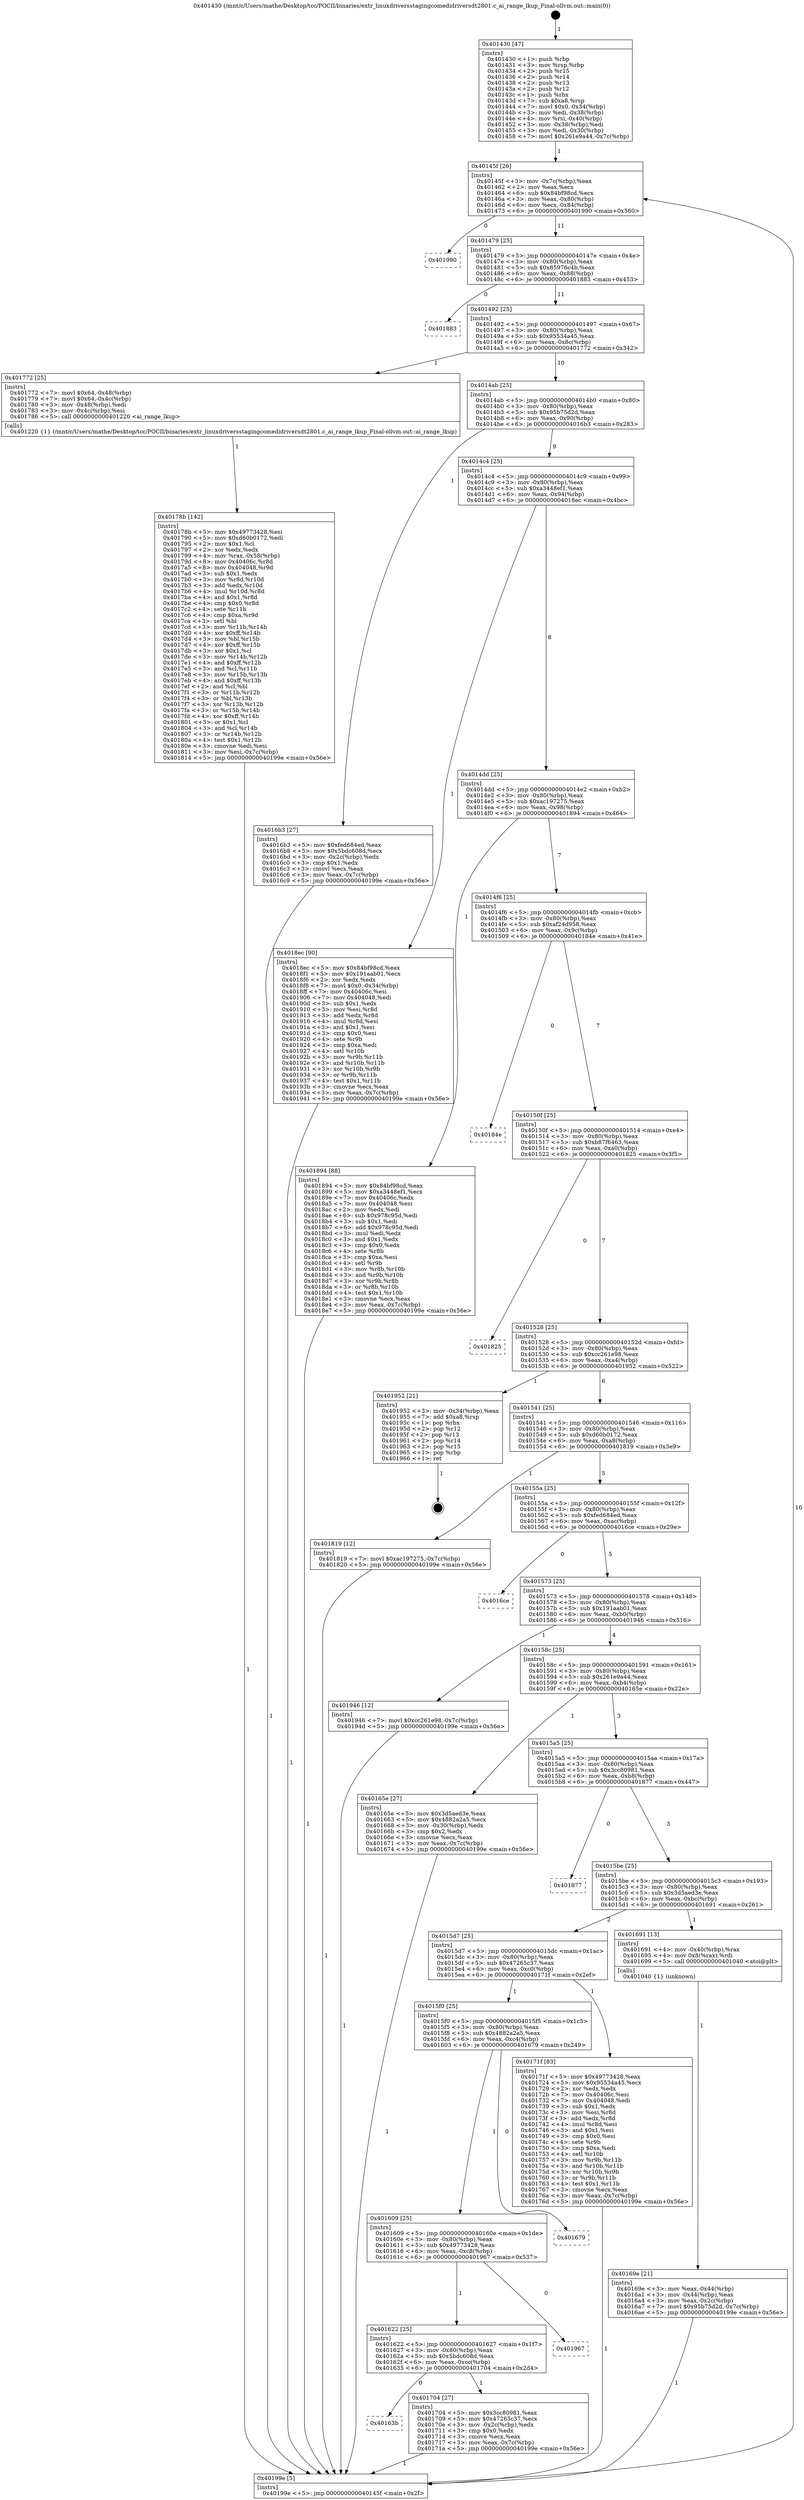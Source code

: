 digraph "0x401430" {
  label = "0x401430 (/mnt/c/Users/mathe/Desktop/tcc/POCII/binaries/extr_linuxdriversstagingcomedidriversdt2801.c_ai_range_lkup_Final-ollvm.out::main(0))"
  labelloc = "t"
  node[shape=record]

  Entry [label="",width=0.3,height=0.3,shape=circle,fillcolor=black,style=filled]
  "0x40145f" [label="{
     0x40145f [26]\l
     | [instrs]\l
     &nbsp;&nbsp;0x40145f \<+3\>: mov -0x7c(%rbp),%eax\l
     &nbsp;&nbsp;0x401462 \<+2\>: mov %eax,%ecx\l
     &nbsp;&nbsp;0x401464 \<+6\>: sub $0x84bf98cd,%ecx\l
     &nbsp;&nbsp;0x40146a \<+3\>: mov %eax,-0x80(%rbp)\l
     &nbsp;&nbsp;0x40146d \<+6\>: mov %ecx,-0x84(%rbp)\l
     &nbsp;&nbsp;0x401473 \<+6\>: je 0000000000401990 \<main+0x560\>\l
  }"]
  "0x401990" [label="{
     0x401990\l
  }", style=dashed]
  "0x401479" [label="{
     0x401479 [25]\l
     | [instrs]\l
     &nbsp;&nbsp;0x401479 \<+5\>: jmp 000000000040147e \<main+0x4e\>\l
     &nbsp;&nbsp;0x40147e \<+3\>: mov -0x80(%rbp),%eax\l
     &nbsp;&nbsp;0x401481 \<+5\>: sub $0x85976c4b,%eax\l
     &nbsp;&nbsp;0x401486 \<+6\>: mov %eax,-0x88(%rbp)\l
     &nbsp;&nbsp;0x40148c \<+6\>: je 0000000000401883 \<main+0x453\>\l
  }"]
  Exit [label="",width=0.3,height=0.3,shape=circle,fillcolor=black,style=filled,peripheries=2]
  "0x401883" [label="{
     0x401883\l
  }", style=dashed]
  "0x401492" [label="{
     0x401492 [25]\l
     | [instrs]\l
     &nbsp;&nbsp;0x401492 \<+5\>: jmp 0000000000401497 \<main+0x67\>\l
     &nbsp;&nbsp;0x401497 \<+3\>: mov -0x80(%rbp),%eax\l
     &nbsp;&nbsp;0x40149a \<+5\>: sub $0x95534a45,%eax\l
     &nbsp;&nbsp;0x40149f \<+6\>: mov %eax,-0x8c(%rbp)\l
     &nbsp;&nbsp;0x4014a5 \<+6\>: je 0000000000401772 \<main+0x342\>\l
  }"]
  "0x40178b" [label="{
     0x40178b [142]\l
     | [instrs]\l
     &nbsp;&nbsp;0x40178b \<+5\>: mov $0x49773428,%esi\l
     &nbsp;&nbsp;0x401790 \<+5\>: mov $0xd60b0172,%edi\l
     &nbsp;&nbsp;0x401795 \<+2\>: mov $0x1,%cl\l
     &nbsp;&nbsp;0x401797 \<+2\>: xor %edx,%edx\l
     &nbsp;&nbsp;0x401799 \<+4\>: mov %rax,-0x58(%rbp)\l
     &nbsp;&nbsp;0x40179d \<+8\>: mov 0x40406c,%r8d\l
     &nbsp;&nbsp;0x4017a5 \<+8\>: mov 0x404048,%r9d\l
     &nbsp;&nbsp;0x4017ad \<+3\>: sub $0x1,%edx\l
     &nbsp;&nbsp;0x4017b0 \<+3\>: mov %r8d,%r10d\l
     &nbsp;&nbsp;0x4017b3 \<+3\>: add %edx,%r10d\l
     &nbsp;&nbsp;0x4017b6 \<+4\>: imul %r10d,%r8d\l
     &nbsp;&nbsp;0x4017ba \<+4\>: and $0x1,%r8d\l
     &nbsp;&nbsp;0x4017be \<+4\>: cmp $0x0,%r8d\l
     &nbsp;&nbsp;0x4017c2 \<+4\>: sete %r11b\l
     &nbsp;&nbsp;0x4017c6 \<+4\>: cmp $0xa,%r9d\l
     &nbsp;&nbsp;0x4017ca \<+3\>: setl %bl\l
     &nbsp;&nbsp;0x4017cd \<+3\>: mov %r11b,%r14b\l
     &nbsp;&nbsp;0x4017d0 \<+4\>: xor $0xff,%r14b\l
     &nbsp;&nbsp;0x4017d4 \<+3\>: mov %bl,%r15b\l
     &nbsp;&nbsp;0x4017d7 \<+4\>: xor $0xff,%r15b\l
     &nbsp;&nbsp;0x4017db \<+3\>: xor $0x1,%cl\l
     &nbsp;&nbsp;0x4017de \<+3\>: mov %r14b,%r12b\l
     &nbsp;&nbsp;0x4017e1 \<+4\>: and $0xff,%r12b\l
     &nbsp;&nbsp;0x4017e5 \<+3\>: and %cl,%r11b\l
     &nbsp;&nbsp;0x4017e8 \<+3\>: mov %r15b,%r13b\l
     &nbsp;&nbsp;0x4017eb \<+4\>: and $0xff,%r13b\l
     &nbsp;&nbsp;0x4017ef \<+2\>: and %cl,%bl\l
     &nbsp;&nbsp;0x4017f1 \<+3\>: or %r11b,%r12b\l
     &nbsp;&nbsp;0x4017f4 \<+3\>: or %bl,%r13b\l
     &nbsp;&nbsp;0x4017f7 \<+3\>: xor %r13b,%r12b\l
     &nbsp;&nbsp;0x4017fa \<+3\>: or %r15b,%r14b\l
     &nbsp;&nbsp;0x4017fd \<+4\>: xor $0xff,%r14b\l
     &nbsp;&nbsp;0x401801 \<+3\>: or $0x1,%cl\l
     &nbsp;&nbsp;0x401804 \<+3\>: and %cl,%r14b\l
     &nbsp;&nbsp;0x401807 \<+3\>: or %r14b,%r12b\l
     &nbsp;&nbsp;0x40180a \<+4\>: test $0x1,%r12b\l
     &nbsp;&nbsp;0x40180e \<+3\>: cmovne %edi,%esi\l
     &nbsp;&nbsp;0x401811 \<+3\>: mov %esi,-0x7c(%rbp)\l
     &nbsp;&nbsp;0x401814 \<+5\>: jmp 000000000040199e \<main+0x56e\>\l
  }"]
  "0x401772" [label="{
     0x401772 [25]\l
     | [instrs]\l
     &nbsp;&nbsp;0x401772 \<+7\>: movl $0x64,-0x48(%rbp)\l
     &nbsp;&nbsp;0x401779 \<+7\>: movl $0x64,-0x4c(%rbp)\l
     &nbsp;&nbsp;0x401780 \<+3\>: mov -0x48(%rbp),%edi\l
     &nbsp;&nbsp;0x401783 \<+3\>: mov -0x4c(%rbp),%esi\l
     &nbsp;&nbsp;0x401786 \<+5\>: call 0000000000401220 \<ai_range_lkup\>\l
     | [calls]\l
     &nbsp;&nbsp;0x401220 \{1\} (/mnt/c/Users/mathe/Desktop/tcc/POCII/binaries/extr_linuxdriversstagingcomedidriversdt2801.c_ai_range_lkup_Final-ollvm.out::ai_range_lkup)\l
  }"]
  "0x4014ab" [label="{
     0x4014ab [25]\l
     | [instrs]\l
     &nbsp;&nbsp;0x4014ab \<+5\>: jmp 00000000004014b0 \<main+0x80\>\l
     &nbsp;&nbsp;0x4014b0 \<+3\>: mov -0x80(%rbp),%eax\l
     &nbsp;&nbsp;0x4014b3 \<+5\>: sub $0x95b75d2d,%eax\l
     &nbsp;&nbsp;0x4014b8 \<+6\>: mov %eax,-0x90(%rbp)\l
     &nbsp;&nbsp;0x4014be \<+6\>: je 00000000004016b3 \<main+0x283\>\l
  }"]
  "0x40163b" [label="{
     0x40163b\l
  }", style=dashed]
  "0x4016b3" [label="{
     0x4016b3 [27]\l
     | [instrs]\l
     &nbsp;&nbsp;0x4016b3 \<+5\>: mov $0xfed684ed,%eax\l
     &nbsp;&nbsp;0x4016b8 \<+5\>: mov $0x5bdc608d,%ecx\l
     &nbsp;&nbsp;0x4016bd \<+3\>: mov -0x2c(%rbp),%edx\l
     &nbsp;&nbsp;0x4016c0 \<+3\>: cmp $0x1,%edx\l
     &nbsp;&nbsp;0x4016c3 \<+3\>: cmovl %ecx,%eax\l
     &nbsp;&nbsp;0x4016c6 \<+3\>: mov %eax,-0x7c(%rbp)\l
     &nbsp;&nbsp;0x4016c9 \<+5\>: jmp 000000000040199e \<main+0x56e\>\l
  }"]
  "0x4014c4" [label="{
     0x4014c4 [25]\l
     | [instrs]\l
     &nbsp;&nbsp;0x4014c4 \<+5\>: jmp 00000000004014c9 \<main+0x99\>\l
     &nbsp;&nbsp;0x4014c9 \<+3\>: mov -0x80(%rbp),%eax\l
     &nbsp;&nbsp;0x4014cc \<+5\>: sub $0xa3448ef1,%eax\l
     &nbsp;&nbsp;0x4014d1 \<+6\>: mov %eax,-0x94(%rbp)\l
     &nbsp;&nbsp;0x4014d7 \<+6\>: je 00000000004018ec \<main+0x4bc\>\l
  }"]
  "0x401704" [label="{
     0x401704 [27]\l
     | [instrs]\l
     &nbsp;&nbsp;0x401704 \<+5\>: mov $0x3cc80981,%eax\l
     &nbsp;&nbsp;0x401709 \<+5\>: mov $0x47265c37,%ecx\l
     &nbsp;&nbsp;0x40170e \<+3\>: mov -0x2c(%rbp),%edx\l
     &nbsp;&nbsp;0x401711 \<+3\>: cmp $0x0,%edx\l
     &nbsp;&nbsp;0x401714 \<+3\>: cmove %ecx,%eax\l
     &nbsp;&nbsp;0x401717 \<+3\>: mov %eax,-0x7c(%rbp)\l
     &nbsp;&nbsp;0x40171a \<+5\>: jmp 000000000040199e \<main+0x56e\>\l
  }"]
  "0x4018ec" [label="{
     0x4018ec [90]\l
     | [instrs]\l
     &nbsp;&nbsp;0x4018ec \<+5\>: mov $0x84bf98cd,%eax\l
     &nbsp;&nbsp;0x4018f1 \<+5\>: mov $0x191aab01,%ecx\l
     &nbsp;&nbsp;0x4018f6 \<+2\>: xor %edx,%edx\l
     &nbsp;&nbsp;0x4018f8 \<+7\>: movl $0x0,-0x34(%rbp)\l
     &nbsp;&nbsp;0x4018ff \<+7\>: mov 0x40406c,%esi\l
     &nbsp;&nbsp;0x401906 \<+7\>: mov 0x404048,%edi\l
     &nbsp;&nbsp;0x40190d \<+3\>: sub $0x1,%edx\l
     &nbsp;&nbsp;0x401910 \<+3\>: mov %esi,%r8d\l
     &nbsp;&nbsp;0x401913 \<+3\>: add %edx,%r8d\l
     &nbsp;&nbsp;0x401916 \<+4\>: imul %r8d,%esi\l
     &nbsp;&nbsp;0x40191a \<+3\>: and $0x1,%esi\l
     &nbsp;&nbsp;0x40191d \<+3\>: cmp $0x0,%esi\l
     &nbsp;&nbsp;0x401920 \<+4\>: sete %r9b\l
     &nbsp;&nbsp;0x401924 \<+3\>: cmp $0xa,%edi\l
     &nbsp;&nbsp;0x401927 \<+4\>: setl %r10b\l
     &nbsp;&nbsp;0x40192b \<+3\>: mov %r9b,%r11b\l
     &nbsp;&nbsp;0x40192e \<+3\>: and %r10b,%r11b\l
     &nbsp;&nbsp;0x401931 \<+3\>: xor %r10b,%r9b\l
     &nbsp;&nbsp;0x401934 \<+3\>: or %r9b,%r11b\l
     &nbsp;&nbsp;0x401937 \<+4\>: test $0x1,%r11b\l
     &nbsp;&nbsp;0x40193b \<+3\>: cmovne %ecx,%eax\l
     &nbsp;&nbsp;0x40193e \<+3\>: mov %eax,-0x7c(%rbp)\l
     &nbsp;&nbsp;0x401941 \<+5\>: jmp 000000000040199e \<main+0x56e\>\l
  }"]
  "0x4014dd" [label="{
     0x4014dd [25]\l
     | [instrs]\l
     &nbsp;&nbsp;0x4014dd \<+5\>: jmp 00000000004014e2 \<main+0xb2\>\l
     &nbsp;&nbsp;0x4014e2 \<+3\>: mov -0x80(%rbp),%eax\l
     &nbsp;&nbsp;0x4014e5 \<+5\>: sub $0xac197275,%eax\l
     &nbsp;&nbsp;0x4014ea \<+6\>: mov %eax,-0x98(%rbp)\l
     &nbsp;&nbsp;0x4014f0 \<+6\>: je 0000000000401894 \<main+0x464\>\l
  }"]
  "0x401622" [label="{
     0x401622 [25]\l
     | [instrs]\l
     &nbsp;&nbsp;0x401622 \<+5\>: jmp 0000000000401627 \<main+0x1f7\>\l
     &nbsp;&nbsp;0x401627 \<+3\>: mov -0x80(%rbp),%eax\l
     &nbsp;&nbsp;0x40162a \<+5\>: sub $0x5bdc608d,%eax\l
     &nbsp;&nbsp;0x40162f \<+6\>: mov %eax,-0xcc(%rbp)\l
     &nbsp;&nbsp;0x401635 \<+6\>: je 0000000000401704 \<main+0x2d4\>\l
  }"]
  "0x401894" [label="{
     0x401894 [88]\l
     | [instrs]\l
     &nbsp;&nbsp;0x401894 \<+5\>: mov $0x84bf98cd,%eax\l
     &nbsp;&nbsp;0x401899 \<+5\>: mov $0xa3448ef1,%ecx\l
     &nbsp;&nbsp;0x40189e \<+7\>: mov 0x40406c,%edx\l
     &nbsp;&nbsp;0x4018a5 \<+7\>: mov 0x404048,%esi\l
     &nbsp;&nbsp;0x4018ac \<+2\>: mov %edx,%edi\l
     &nbsp;&nbsp;0x4018ae \<+6\>: sub $0x978c95d,%edi\l
     &nbsp;&nbsp;0x4018b4 \<+3\>: sub $0x1,%edi\l
     &nbsp;&nbsp;0x4018b7 \<+6\>: add $0x978c95d,%edi\l
     &nbsp;&nbsp;0x4018bd \<+3\>: imul %edi,%edx\l
     &nbsp;&nbsp;0x4018c0 \<+3\>: and $0x1,%edx\l
     &nbsp;&nbsp;0x4018c3 \<+3\>: cmp $0x0,%edx\l
     &nbsp;&nbsp;0x4018c6 \<+4\>: sete %r8b\l
     &nbsp;&nbsp;0x4018ca \<+3\>: cmp $0xa,%esi\l
     &nbsp;&nbsp;0x4018cd \<+4\>: setl %r9b\l
     &nbsp;&nbsp;0x4018d1 \<+3\>: mov %r8b,%r10b\l
     &nbsp;&nbsp;0x4018d4 \<+3\>: and %r9b,%r10b\l
     &nbsp;&nbsp;0x4018d7 \<+3\>: xor %r9b,%r8b\l
     &nbsp;&nbsp;0x4018da \<+3\>: or %r8b,%r10b\l
     &nbsp;&nbsp;0x4018dd \<+4\>: test $0x1,%r10b\l
     &nbsp;&nbsp;0x4018e1 \<+3\>: cmovne %ecx,%eax\l
     &nbsp;&nbsp;0x4018e4 \<+3\>: mov %eax,-0x7c(%rbp)\l
     &nbsp;&nbsp;0x4018e7 \<+5\>: jmp 000000000040199e \<main+0x56e\>\l
  }"]
  "0x4014f6" [label="{
     0x4014f6 [25]\l
     | [instrs]\l
     &nbsp;&nbsp;0x4014f6 \<+5\>: jmp 00000000004014fb \<main+0xcb\>\l
     &nbsp;&nbsp;0x4014fb \<+3\>: mov -0x80(%rbp),%eax\l
     &nbsp;&nbsp;0x4014fe \<+5\>: sub $0xaf24d958,%eax\l
     &nbsp;&nbsp;0x401503 \<+6\>: mov %eax,-0x9c(%rbp)\l
     &nbsp;&nbsp;0x401509 \<+6\>: je 000000000040184e \<main+0x41e\>\l
  }"]
  "0x401967" [label="{
     0x401967\l
  }", style=dashed]
  "0x40184e" [label="{
     0x40184e\l
  }", style=dashed]
  "0x40150f" [label="{
     0x40150f [25]\l
     | [instrs]\l
     &nbsp;&nbsp;0x40150f \<+5\>: jmp 0000000000401514 \<main+0xe4\>\l
     &nbsp;&nbsp;0x401514 \<+3\>: mov -0x80(%rbp),%eax\l
     &nbsp;&nbsp;0x401517 \<+5\>: sub $0xb87f6463,%eax\l
     &nbsp;&nbsp;0x40151c \<+6\>: mov %eax,-0xa0(%rbp)\l
     &nbsp;&nbsp;0x401522 \<+6\>: je 0000000000401825 \<main+0x3f5\>\l
  }"]
  "0x401609" [label="{
     0x401609 [25]\l
     | [instrs]\l
     &nbsp;&nbsp;0x401609 \<+5\>: jmp 000000000040160e \<main+0x1de\>\l
     &nbsp;&nbsp;0x40160e \<+3\>: mov -0x80(%rbp),%eax\l
     &nbsp;&nbsp;0x401611 \<+5\>: sub $0x49773428,%eax\l
     &nbsp;&nbsp;0x401616 \<+6\>: mov %eax,-0xc8(%rbp)\l
     &nbsp;&nbsp;0x40161c \<+6\>: je 0000000000401967 \<main+0x537\>\l
  }"]
  "0x401825" [label="{
     0x401825\l
  }", style=dashed]
  "0x401528" [label="{
     0x401528 [25]\l
     | [instrs]\l
     &nbsp;&nbsp;0x401528 \<+5\>: jmp 000000000040152d \<main+0xfd\>\l
     &nbsp;&nbsp;0x40152d \<+3\>: mov -0x80(%rbp),%eax\l
     &nbsp;&nbsp;0x401530 \<+5\>: sub $0xcc261e98,%eax\l
     &nbsp;&nbsp;0x401535 \<+6\>: mov %eax,-0xa4(%rbp)\l
     &nbsp;&nbsp;0x40153b \<+6\>: je 0000000000401952 \<main+0x522\>\l
  }"]
  "0x401679" [label="{
     0x401679\l
  }", style=dashed]
  "0x401952" [label="{
     0x401952 [21]\l
     | [instrs]\l
     &nbsp;&nbsp;0x401952 \<+3\>: mov -0x34(%rbp),%eax\l
     &nbsp;&nbsp;0x401955 \<+7\>: add $0xa8,%rsp\l
     &nbsp;&nbsp;0x40195c \<+1\>: pop %rbx\l
     &nbsp;&nbsp;0x40195d \<+2\>: pop %r12\l
     &nbsp;&nbsp;0x40195f \<+2\>: pop %r13\l
     &nbsp;&nbsp;0x401961 \<+2\>: pop %r14\l
     &nbsp;&nbsp;0x401963 \<+2\>: pop %r15\l
     &nbsp;&nbsp;0x401965 \<+1\>: pop %rbp\l
     &nbsp;&nbsp;0x401966 \<+1\>: ret\l
  }"]
  "0x401541" [label="{
     0x401541 [25]\l
     | [instrs]\l
     &nbsp;&nbsp;0x401541 \<+5\>: jmp 0000000000401546 \<main+0x116\>\l
     &nbsp;&nbsp;0x401546 \<+3\>: mov -0x80(%rbp),%eax\l
     &nbsp;&nbsp;0x401549 \<+5\>: sub $0xd60b0172,%eax\l
     &nbsp;&nbsp;0x40154e \<+6\>: mov %eax,-0xa8(%rbp)\l
     &nbsp;&nbsp;0x401554 \<+6\>: je 0000000000401819 \<main+0x3e9\>\l
  }"]
  "0x4015f0" [label="{
     0x4015f0 [25]\l
     | [instrs]\l
     &nbsp;&nbsp;0x4015f0 \<+5\>: jmp 00000000004015f5 \<main+0x1c5\>\l
     &nbsp;&nbsp;0x4015f5 \<+3\>: mov -0x80(%rbp),%eax\l
     &nbsp;&nbsp;0x4015f8 \<+5\>: sub $0x4882a2a5,%eax\l
     &nbsp;&nbsp;0x4015fd \<+6\>: mov %eax,-0xc4(%rbp)\l
     &nbsp;&nbsp;0x401603 \<+6\>: je 0000000000401679 \<main+0x249\>\l
  }"]
  "0x401819" [label="{
     0x401819 [12]\l
     | [instrs]\l
     &nbsp;&nbsp;0x401819 \<+7\>: movl $0xac197275,-0x7c(%rbp)\l
     &nbsp;&nbsp;0x401820 \<+5\>: jmp 000000000040199e \<main+0x56e\>\l
  }"]
  "0x40155a" [label="{
     0x40155a [25]\l
     | [instrs]\l
     &nbsp;&nbsp;0x40155a \<+5\>: jmp 000000000040155f \<main+0x12f\>\l
     &nbsp;&nbsp;0x40155f \<+3\>: mov -0x80(%rbp),%eax\l
     &nbsp;&nbsp;0x401562 \<+5\>: sub $0xfed684ed,%eax\l
     &nbsp;&nbsp;0x401567 \<+6\>: mov %eax,-0xac(%rbp)\l
     &nbsp;&nbsp;0x40156d \<+6\>: je 00000000004016ce \<main+0x29e\>\l
  }"]
  "0x40171f" [label="{
     0x40171f [83]\l
     | [instrs]\l
     &nbsp;&nbsp;0x40171f \<+5\>: mov $0x49773428,%eax\l
     &nbsp;&nbsp;0x401724 \<+5\>: mov $0x95534a45,%ecx\l
     &nbsp;&nbsp;0x401729 \<+2\>: xor %edx,%edx\l
     &nbsp;&nbsp;0x40172b \<+7\>: mov 0x40406c,%esi\l
     &nbsp;&nbsp;0x401732 \<+7\>: mov 0x404048,%edi\l
     &nbsp;&nbsp;0x401739 \<+3\>: sub $0x1,%edx\l
     &nbsp;&nbsp;0x40173c \<+3\>: mov %esi,%r8d\l
     &nbsp;&nbsp;0x40173f \<+3\>: add %edx,%r8d\l
     &nbsp;&nbsp;0x401742 \<+4\>: imul %r8d,%esi\l
     &nbsp;&nbsp;0x401746 \<+3\>: and $0x1,%esi\l
     &nbsp;&nbsp;0x401749 \<+3\>: cmp $0x0,%esi\l
     &nbsp;&nbsp;0x40174c \<+4\>: sete %r9b\l
     &nbsp;&nbsp;0x401750 \<+3\>: cmp $0xa,%edi\l
     &nbsp;&nbsp;0x401753 \<+4\>: setl %r10b\l
     &nbsp;&nbsp;0x401757 \<+3\>: mov %r9b,%r11b\l
     &nbsp;&nbsp;0x40175a \<+3\>: and %r10b,%r11b\l
     &nbsp;&nbsp;0x40175d \<+3\>: xor %r10b,%r9b\l
     &nbsp;&nbsp;0x401760 \<+3\>: or %r9b,%r11b\l
     &nbsp;&nbsp;0x401763 \<+4\>: test $0x1,%r11b\l
     &nbsp;&nbsp;0x401767 \<+3\>: cmovne %ecx,%eax\l
     &nbsp;&nbsp;0x40176a \<+3\>: mov %eax,-0x7c(%rbp)\l
     &nbsp;&nbsp;0x40176d \<+5\>: jmp 000000000040199e \<main+0x56e\>\l
  }"]
  "0x4016ce" [label="{
     0x4016ce\l
  }", style=dashed]
  "0x401573" [label="{
     0x401573 [25]\l
     | [instrs]\l
     &nbsp;&nbsp;0x401573 \<+5\>: jmp 0000000000401578 \<main+0x148\>\l
     &nbsp;&nbsp;0x401578 \<+3\>: mov -0x80(%rbp),%eax\l
     &nbsp;&nbsp;0x40157b \<+5\>: sub $0x191aab01,%eax\l
     &nbsp;&nbsp;0x401580 \<+6\>: mov %eax,-0xb0(%rbp)\l
     &nbsp;&nbsp;0x401586 \<+6\>: je 0000000000401946 \<main+0x516\>\l
  }"]
  "0x40169e" [label="{
     0x40169e [21]\l
     | [instrs]\l
     &nbsp;&nbsp;0x40169e \<+3\>: mov %eax,-0x44(%rbp)\l
     &nbsp;&nbsp;0x4016a1 \<+3\>: mov -0x44(%rbp),%eax\l
     &nbsp;&nbsp;0x4016a4 \<+3\>: mov %eax,-0x2c(%rbp)\l
     &nbsp;&nbsp;0x4016a7 \<+7\>: movl $0x95b75d2d,-0x7c(%rbp)\l
     &nbsp;&nbsp;0x4016ae \<+5\>: jmp 000000000040199e \<main+0x56e\>\l
  }"]
  "0x401946" [label="{
     0x401946 [12]\l
     | [instrs]\l
     &nbsp;&nbsp;0x401946 \<+7\>: movl $0xcc261e98,-0x7c(%rbp)\l
     &nbsp;&nbsp;0x40194d \<+5\>: jmp 000000000040199e \<main+0x56e\>\l
  }"]
  "0x40158c" [label="{
     0x40158c [25]\l
     | [instrs]\l
     &nbsp;&nbsp;0x40158c \<+5\>: jmp 0000000000401591 \<main+0x161\>\l
     &nbsp;&nbsp;0x401591 \<+3\>: mov -0x80(%rbp),%eax\l
     &nbsp;&nbsp;0x401594 \<+5\>: sub $0x261e9a44,%eax\l
     &nbsp;&nbsp;0x401599 \<+6\>: mov %eax,-0xb4(%rbp)\l
     &nbsp;&nbsp;0x40159f \<+6\>: je 000000000040165e \<main+0x22e\>\l
  }"]
  "0x4015d7" [label="{
     0x4015d7 [25]\l
     | [instrs]\l
     &nbsp;&nbsp;0x4015d7 \<+5\>: jmp 00000000004015dc \<main+0x1ac\>\l
     &nbsp;&nbsp;0x4015dc \<+3\>: mov -0x80(%rbp),%eax\l
     &nbsp;&nbsp;0x4015df \<+5\>: sub $0x47265c37,%eax\l
     &nbsp;&nbsp;0x4015e4 \<+6\>: mov %eax,-0xc0(%rbp)\l
     &nbsp;&nbsp;0x4015ea \<+6\>: je 000000000040171f \<main+0x2ef\>\l
  }"]
  "0x40165e" [label="{
     0x40165e [27]\l
     | [instrs]\l
     &nbsp;&nbsp;0x40165e \<+5\>: mov $0x3d5aed3e,%eax\l
     &nbsp;&nbsp;0x401663 \<+5\>: mov $0x4882a2a5,%ecx\l
     &nbsp;&nbsp;0x401668 \<+3\>: mov -0x30(%rbp),%edx\l
     &nbsp;&nbsp;0x40166b \<+3\>: cmp $0x2,%edx\l
     &nbsp;&nbsp;0x40166e \<+3\>: cmovne %ecx,%eax\l
     &nbsp;&nbsp;0x401671 \<+3\>: mov %eax,-0x7c(%rbp)\l
     &nbsp;&nbsp;0x401674 \<+5\>: jmp 000000000040199e \<main+0x56e\>\l
  }"]
  "0x4015a5" [label="{
     0x4015a5 [25]\l
     | [instrs]\l
     &nbsp;&nbsp;0x4015a5 \<+5\>: jmp 00000000004015aa \<main+0x17a\>\l
     &nbsp;&nbsp;0x4015aa \<+3\>: mov -0x80(%rbp),%eax\l
     &nbsp;&nbsp;0x4015ad \<+5\>: sub $0x3cc80981,%eax\l
     &nbsp;&nbsp;0x4015b2 \<+6\>: mov %eax,-0xb8(%rbp)\l
     &nbsp;&nbsp;0x4015b8 \<+6\>: je 0000000000401877 \<main+0x447\>\l
  }"]
  "0x40199e" [label="{
     0x40199e [5]\l
     | [instrs]\l
     &nbsp;&nbsp;0x40199e \<+5\>: jmp 000000000040145f \<main+0x2f\>\l
  }"]
  "0x401430" [label="{
     0x401430 [47]\l
     | [instrs]\l
     &nbsp;&nbsp;0x401430 \<+1\>: push %rbp\l
     &nbsp;&nbsp;0x401431 \<+3\>: mov %rsp,%rbp\l
     &nbsp;&nbsp;0x401434 \<+2\>: push %r15\l
     &nbsp;&nbsp;0x401436 \<+2\>: push %r14\l
     &nbsp;&nbsp;0x401438 \<+2\>: push %r13\l
     &nbsp;&nbsp;0x40143a \<+2\>: push %r12\l
     &nbsp;&nbsp;0x40143c \<+1\>: push %rbx\l
     &nbsp;&nbsp;0x40143d \<+7\>: sub $0xa8,%rsp\l
     &nbsp;&nbsp;0x401444 \<+7\>: movl $0x0,-0x34(%rbp)\l
     &nbsp;&nbsp;0x40144b \<+3\>: mov %edi,-0x38(%rbp)\l
     &nbsp;&nbsp;0x40144e \<+4\>: mov %rsi,-0x40(%rbp)\l
     &nbsp;&nbsp;0x401452 \<+3\>: mov -0x38(%rbp),%edi\l
     &nbsp;&nbsp;0x401455 \<+3\>: mov %edi,-0x30(%rbp)\l
     &nbsp;&nbsp;0x401458 \<+7\>: movl $0x261e9a44,-0x7c(%rbp)\l
  }"]
  "0x401691" [label="{
     0x401691 [13]\l
     | [instrs]\l
     &nbsp;&nbsp;0x401691 \<+4\>: mov -0x40(%rbp),%rax\l
     &nbsp;&nbsp;0x401695 \<+4\>: mov 0x8(%rax),%rdi\l
     &nbsp;&nbsp;0x401699 \<+5\>: call 0000000000401040 \<atoi@plt\>\l
     | [calls]\l
     &nbsp;&nbsp;0x401040 \{1\} (unknown)\l
  }"]
  "0x401877" [label="{
     0x401877\l
  }", style=dashed]
  "0x4015be" [label="{
     0x4015be [25]\l
     | [instrs]\l
     &nbsp;&nbsp;0x4015be \<+5\>: jmp 00000000004015c3 \<main+0x193\>\l
     &nbsp;&nbsp;0x4015c3 \<+3\>: mov -0x80(%rbp),%eax\l
     &nbsp;&nbsp;0x4015c6 \<+5\>: sub $0x3d5aed3e,%eax\l
     &nbsp;&nbsp;0x4015cb \<+6\>: mov %eax,-0xbc(%rbp)\l
     &nbsp;&nbsp;0x4015d1 \<+6\>: je 0000000000401691 \<main+0x261\>\l
  }"]
  Entry -> "0x401430" [label=" 1"]
  "0x40145f" -> "0x401990" [label=" 0"]
  "0x40145f" -> "0x401479" [label=" 11"]
  "0x401952" -> Exit [label=" 1"]
  "0x401479" -> "0x401883" [label=" 0"]
  "0x401479" -> "0x401492" [label=" 11"]
  "0x401946" -> "0x40199e" [label=" 1"]
  "0x401492" -> "0x401772" [label=" 1"]
  "0x401492" -> "0x4014ab" [label=" 10"]
  "0x4018ec" -> "0x40199e" [label=" 1"]
  "0x4014ab" -> "0x4016b3" [label=" 1"]
  "0x4014ab" -> "0x4014c4" [label=" 9"]
  "0x401894" -> "0x40199e" [label=" 1"]
  "0x4014c4" -> "0x4018ec" [label=" 1"]
  "0x4014c4" -> "0x4014dd" [label=" 8"]
  "0x401819" -> "0x40199e" [label=" 1"]
  "0x4014dd" -> "0x401894" [label=" 1"]
  "0x4014dd" -> "0x4014f6" [label=" 7"]
  "0x401772" -> "0x40178b" [label=" 1"]
  "0x4014f6" -> "0x40184e" [label=" 0"]
  "0x4014f6" -> "0x40150f" [label=" 7"]
  "0x40171f" -> "0x40199e" [label=" 1"]
  "0x40150f" -> "0x401825" [label=" 0"]
  "0x40150f" -> "0x401528" [label=" 7"]
  "0x401622" -> "0x40163b" [label=" 0"]
  "0x401528" -> "0x401952" [label=" 1"]
  "0x401528" -> "0x401541" [label=" 6"]
  "0x401622" -> "0x401704" [label=" 1"]
  "0x401541" -> "0x401819" [label=" 1"]
  "0x401541" -> "0x40155a" [label=" 5"]
  "0x401609" -> "0x401622" [label=" 1"]
  "0x40155a" -> "0x4016ce" [label=" 0"]
  "0x40155a" -> "0x401573" [label=" 5"]
  "0x401609" -> "0x401967" [label=" 0"]
  "0x401573" -> "0x401946" [label=" 1"]
  "0x401573" -> "0x40158c" [label=" 4"]
  "0x4015f0" -> "0x401609" [label=" 1"]
  "0x40158c" -> "0x40165e" [label=" 1"]
  "0x40158c" -> "0x4015a5" [label=" 3"]
  "0x40165e" -> "0x40199e" [label=" 1"]
  "0x401430" -> "0x40145f" [label=" 1"]
  "0x40199e" -> "0x40145f" [label=" 10"]
  "0x4015f0" -> "0x401679" [label=" 0"]
  "0x4015a5" -> "0x401877" [label=" 0"]
  "0x4015a5" -> "0x4015be" [label=" 3"]
  "0x40178b" -> "0x40199e" [label=" 1"]
  "0x4015be" -> "0x401691" [label=" 1"]
  "0x4015be" -> "0x4015d7" [label=" 2"]
  "0x401691" -> "0x40169e" [label=" 1"]
  "0x40169e" -> "0x40199e" [label=" 1"]
  "0x4016b3" -> "0x40199e" [label=" 1"]
  "0x401704" -> "0x40199e" [label=" 1"]
  "0x4015d7" -> "0x40171f" [label=" 1"]
  "0x4015d7" -> "0x4015f0" [label=" 1"]
}
